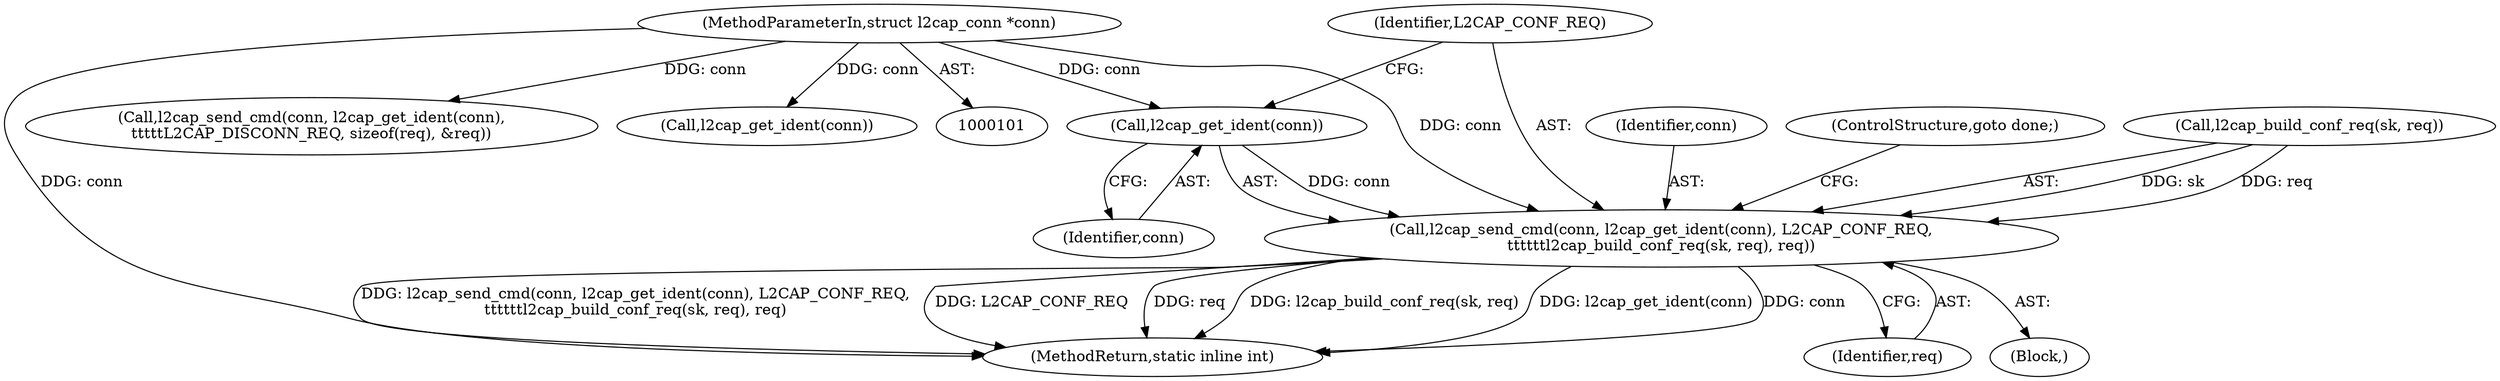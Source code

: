 digraph "0_linux_f2fcfcd670257236ebf2088bbdf26f6a8ef459fe_1@pointer" {
"1000170" [label="(Call,l2cap_get_ident(conn))"];
"1000102" [label="(MethodParameterIn,struct l2cap_conn *conn)"];
"1000168" [label="(Call,l2cap_send_cmd(conn, l2cap_get_ident(conn), L2CAP_CONF_REQ,\n\t\t\t\t\t\tl2cap_build_conf_req(sk, req), req))"];
"1000255" [label="(MethodReturn,static inline int)"];
"1000171" [label="(Identifier,conn)"];
"1000214" [label="(Call,l2cap_send_cmd(conn, l2cap_get_ident(conn),\n\t\t\t\t\tL2CAP_DISCONN_REQ, sizeof(req), &req))"];
"1000102" [label="(MethodParameterIn,struct l2cap_conn *conn)"];
"1000176" [label="(Identifier,req)"];
"1000172" [label="(Identifier,L2CAP_CONF_REQ)"];
"1000166" [label="(Block,)"];
"1000169" [label="(Identifier,conn)"];
"1000177" [label="(ControlStructure,goto done;)"];
"1000216" [label="(Call,l2cap_get_ident(conn))"];
"1000168" [label="(Call,l2cap_send_cmd(conn, l2cap_get_ident(conn), L2CAP_CONF_REQ,\n\t\t\t\t\t\tl2cap_build_conf_req(sk, req), req))"];
"1000173" [label="(Call,l2cap_build_conf_req(sk, req))"];
"1000170" [label="(Call,l2cap_get_ident(conn))"];
"1000170" -> "1000168"  [label="AST: "];
"1000170" -> "1000171"  [label="CFG: "];
"1000171" -> "1000170"  [label="AST: "];
"1000172" -> "1000170"  [label="CFG: "];
"1000170" -> "1000168"  [label="DDG: conn"];
"1000102" -> "1000170"  [label="DDG: conn"];
"1000102" -> "1000101"  [label="AST: "];
"1000102" -> "1000255"  [label="DDG: conn"];
"1000102" -> "1000168"  [label="DDG: conn"];
"1000102" -> "1000214"  [label="DDG: conn"];
"1000102" -> "1000216"  [label="DDG: conn"];
"1000168" -> "1000166"  [label="AST: "];
"1000168" -> "1000176"  [label="CFG: "];
"1000169" -> "1000168"  [label="AST: "];
"1000172" -> "1000168"  [label="AST: "];
"1000173" -> "1000168"  [label="AST: "];
"1000176" -> "1000168"  [label="AST: "];
"1000177" -> "1000168"  [label="CFG: "];
"1000168" -> "1000255"  [label="DDG: conn"];
"1000168" -> "1000255"  [label="DDG: l2cap_send_cmd(conn, l2cap_get_ident(conn), L2CAP_CONF_REQ,\n\t\t\t\t\t\tl2cap_build_conf_req(sk, req), req)"];
"1000168" -> "1000255"  [label="DDG: L2CAP_CONF_REQ"];
"1000168" -> "1000255"  [label="DDG: req"];
"1000168" -> "1000255"  [label="DDG: l2cap_build_conf_req(sk, req)"];
"1000168" -> "1000255"  [label="DDG: l2cap_get_ident(conn)"];
"1000173" -> "1000168"  [label="DDG: sk"];
"1000173" -> "1000168"  [label="DDG: req"];
}
